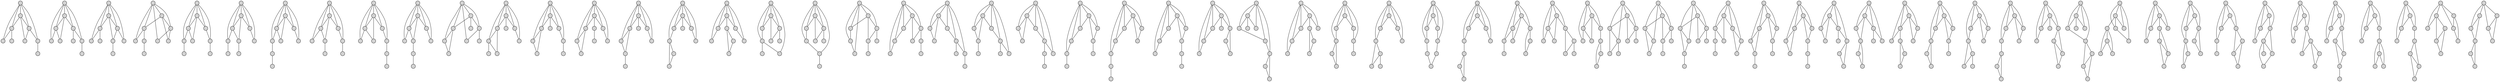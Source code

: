 graph
{
5[shape="circle",height=0.25,style="filled",label=""];
3[shape="circle",height=0.25,style="filled",label=""];
0[shape="circle",height=0.25,style="filled",label=""];
1[shape="circle",height=0.25,style="filled",label=""];
2[shape="circle",height=0.25,style="filled",label=""];
4[shape="circle",height=0.25,style="filled",label=""];
6[shape="circle",height=0.25,style="filled",label=""];
7[shape="circle",height=0.25,style="filled",label=""];
8[shape="circle",height=0.25,style="filled",label=""];

9[shape="circle",height=0.25,style="filled",label=""];
10[shape="circle",height=0.25,style="filled",label=""];
11[shape="circle",height=0.25,style="filled",label=""];
12[shape="circle",height=0.25,style="filled",label=""];
13[shape="circle",height=0.25,style="filled",label=""];
14[shape="circle",height=0.25,style="filled",label=""];
15[shape="circle",height=0.25,style="filled",label=""];
16[shape="circle",height=0.25,style="filled",label=""];
17[shape="circle",height=0.25,style="filled",label=""];

23[shape="circle",height=0.25,style="filled",label=""];
18[shape="circle",height=0.25,style="filled",label=""];
19[shape="circle",height=0.25,style="filled",label=""];
20[shape="circle",height=0.25,style="filled",label=""];
21[shape="circle",height=0.25,style="filled",label=""];
22[shape="circle",height=0.25,style="filled",label=""];
24[shape="circle",height=0.25,style="filled",label=""];
25[shape="circle",height=0.25,style="filled",label=""];
26[shape="circle",height=0.25,style="filled",label=""];

34[shape="circle",height=0.25,style="filled",label=""];
35[shape="circle",height=0.25,style="filled",label=""];
27[shape="circle",height=0.25,style="filled",label=""];
28[shape="circle",height=0.25,style="filled",label=""];
29[shape="circle",height=0.25,style="filled",label=""];
30[shape="circle",height=0.25,style="filled",label=""];
31[shape="circle",height=0.25,style="filled",label=""];
32[shape="circle",height=0.25,style="filled",label=""];
33[shape="circle",height=0.25,style="filled",label=""];

36[shape="circle",height=0.25,style="filled",label=""];
37[shape="circle",height=0.25,style="filled",label=""];
38[shape="circle",height=0.25,style="filled",label=""];
39[shape="circle",height=0.25,style="filled",label=""];
40[shape="circle",height=0.25,style="filled",label=""];
41[shape="circle",height=0.25,style="filled",label=""];
42[shape="circle",height=0.25,style="filled",label=""];
43[shape="circle",height=0.25,style="filled",label=""];
44[shape="circle",height=0.25,style="filled",label=""];

45[shape="circle",height=0.25,style="filled",label=""];
46[shape="circle",height=0.25,style="filled",label=""];
47[shape="circle",height=0.25,style="filled",label=""];
48[shape="circle",height=0.25,style="filled",label=""];
49[shape="circle",height=0.25,style="filled",label=""];
50[shape="circle",height=0.25,style="filled",label=""];
51[shape="circle",height=0.25,style="filled",label=""];
52[shape="circle",height=0.25,style="filled",label=""];
53[shape="circle",height=0.25,style="filled",label=""];

54[shape="circle",height=0.25,style="filled",label=""];
55[shape="circle",height=0.25,style="filled",label=""];
56[shape="circle",height=0.25,style="filled",label=""];
57[shape="circle",height=0.25,style="filled",label=""];
58[shape="circle",height=0.25,style="filled",label=""];
59[shape="circle",height=0.25,style="filled",label=""];
60[shape="circle",height=0.25,style="filled",label=""];
61[shape="circle",height=0.25,style="filled",label=""];
62[shape="circle",height=0.25,style="filled",label=""];

63[shape="circle",height=0.25,style="filled",label=""];
64[shape="circle",height=0.25,style="filled",label=""];
65[shape="circle",height=0.25,style="filled",label=""];
66[shape="circle",height=0.25,style="filled",label=""];
67[shape="circle",height=0.25,style="filled",label=""];
68[shape="circle",height=0.25,style="filled",label=""];
69[shape="circle",height=0.25,style="filled",label=""];
70[shape="circle",height=0.25,style="filled",label=""];
71[shape="circle",height=0.25,style="filled",label=""];

72[shape="circle",height=0.25,style="filled",label=""];
73[shape="circle",height=0.25,style="filled",label=""];
74[shape="circle",height=0.25,style="filled",label=""];
75[shape="circle",height=0.25,style="filled",label=""];
76[shape="circle",height=0.25,style="filled",label=""];
77[shape="circle",height=0.25,style="filled",label=""];
78[shape="circle",height=0.25,style="filled",label=""];
79[shape="circle",height=0.25,style="filled",label=""];
80[shape="circle",height=0.25,style="filled",label=""];

85[shape="circle",height=0.25,style="filled",label=""];
81[shape="circle",height=0.25,style="filled",label=""];
82[shape="circle",height=0.25,style="filled",label=""];
83[shape="circle",height=0.25,style="filled",label=""];
84[shape="circle",height=0.25,style="filled",label=""];
86[shape="circle",height=0.25,style="filled",label=""];
87[shape="circle",height=0.25,style="filled",label=""];
88[shape="circle",height=0.25,style="filled",label=""];
89[shape="circle",height=0.25,style="filled",label=""];

90[shape="circle",height=0.25,style="filled",label=""];
91[shape="circle",height=0.25,style="filled",label=""];
92[shape="circle",height=0.25,style="filled",label=""];
93[shape="circle",height=0.25,style="filled",label=""];
94[shape="circle",height=0.25,style="filled",label=""];
95[shape="circle",height=0.25,style="filled",label=""];
96[shape="circle",height=0.25,style="filled",label=""];
97[shape="circle",height=0.25,style="filled",label=""];
98[shape="circle",height=0.25,style="filled",label=""];

106[shape="circle",height=0.25,style="filled",label=""];
99[shape="circle",height=0.25,style="filled",label=""];
100[shape="circle",height=0.25,style="filled",label=""];
101[shape="circle",height=0.25,style="filled",label=""];
102[shape="circle",height=0.25,style="filled",label=""];
103[shape="circle",height=0.25,style="filled",label=""];
104[shape="circle",height=0.25,style="filled",label=""];
105[shape="circle",height=0.25,style="filled",label=""];
107[shape="circle",height=0.25,style="filled",label=""];

108[shape="circle",height=0.25,style="filled",label=""];
109[shape="circle",height=0.25,style="filled",label=""];
110[shape="circle",height=0.25,style="filled",label=""];
111[shape="circle",height=0.25,style="filled",label=""];
112[shape="circle",height=0.25,style="filled",label=""];
113[shape="circle",height=0.25,style="filled",label=""];
114[shape="circle",height=0.25,style="filled",label=""];
115[shape="circle",height=0.25,style="filled",label=""];
116[shape="circle",height=0.25,style="filled",label=""];

117[shape="circle",height=0.25,style="filled",label=""];
118[shape="circle",height=0.25,style="filled",label=""];
119[shape="circle",height=0.25,style="filled",label=""];
120[shape="circle",height=0.25,style="filled",label=""];
121[shape="circle",height=0.25,style="filled",label=""];
122[shape="circle",height=0.25,style="filled",label=""];
123[shape="circle",height=0.25,style="filled",label=""];
124[shape="circle",height=0.25,style="filled",label=""];
125[shape="circle",height=0.25,style="filled",label=""];

126[shape="circle",height=0.25,style="filled",label=""];
127[shape="circle",height=0.25,style="filled",label=""];
128[shape="circle",height=0.25,style="filled",label=""];
129[shape="circle",height=0.25,style="filled",label=""];
130[shape="circle",height=0.25,style="filled",label=""];
131[shape="circle",height=0.25,style="filled",label=""];
132[shape="circle",height=0.25,style="filled",label=""];
133[shape="circle",height=0.25,style="filled",label=""];
134[shape="circle",height=0.25,style="filled",label=""];

135[shape="circle",height=0.25,style="filled",label=""];
136[shape="circle",height=0.25,style="filled",label=""];
137[shape="circle",height=0.25,style="filled",label=""];
138[shape="circle",height=0.25,style="filled",label=""];
139[shape="circle",height=0.25,style="filled",label=""];
140[shape="circle",height=0.25,style="filled",label=""];
141[shape="circle",height=0.25,style="filled",label=""];
142[shape="circle",height=0.25,style="filled",label=""];
143[shape="circle",height=0.25,style="filled",label=""];

144[shape="circle",height=0.25,style="filled",label=""];
145[shape="circle",height=0.25,style="filled",label=""];
146[shape="circle",height=0.25,style="filled",label=""];
147[shape="circle",height=0.25,style="filled",label=""];
148[shape="circle",height=0.25,style="filled",label=""];
149[shape="circle",height=0.25,style="filled",label=""];
150[shape="circle",height=0.25,style="filled",label=""];
151[shape="circle",height=0.25,style="filled",label=""];
152[shape="circle",height=0.25,style="filled",label=""];

153[shape="circle",height=0.25,style="filled",label=""];
154[shape="circle",height=0.25,style="filled",label=""];
155[shape="circle",height=0.25,style="filled",label=""];
156[shape="circle",height=0.25,style="filled",label=""];
157[shape="circle",height=0.25,style="filled",label=""];
158[shape="circle",height=0.25,style="filled",label=""];
159[shape="circle",height=0.25,style="filled",label=""];
160[shape="circle",height=0.25,style="filled",label=""];
161[shape="circle",height=0.25,style="filled",label=""];

166[shape="circle",height=0.25,style="filled",label=""];
163[shape="circle",height=0.25,style="filled",label=""];
164[shape="circle",height=0.25,style="filled",label=""];
162[shape="circle",height=0.25,style="filled",label=""];
165[shape="circle",height=0.25,style="filled",label=""];
167[shape="circle",height=0.25,style="filled",label=""];
168[shape="circle",height=0.25,style="filled",label=""];
169[shape="circle",height=0.25,style="filled",label=""];
170[shape="circle",height=0.25,style="filled",label=""];

175[shape="circle",height=0.25,style="filled",label=""];
176[shape="circle",height=0.25,style="filled",label=""];
173[shape="circle",height=0.25,style="filled",label=""];
172[shape="circle",height=0.25,style="filled",label=""];
171[shape="circle",height=0.25,style="filled",label=""];
174[shape="circle",height=0.25,style="filled",label=""];
177[shape="circle",height=0.25,style="filled",label=""];
178[shape="circle",height=0.25,style="filled",label=""];
179[shape="circle",height=0.25,style="filled",label=""];

185[shape="circle",height=0.25,style="filled",label=""];
183[shape="circle",height=0.25,style="filled",label=""];
186[shape="circle",height=0.25,style="filled",label=""];
180[shape="circle",height=0.25,style="filled",label=""];
181[shape="circle",height=0.25,style="filled",label=""];
182[shape="circle",height=0.25,style="filled",label=""];
184[shape="circle",height=0.25,style="filled",label=""];
187[shape="circle",height=0.25,style="filled",label=""];
188[shape="circle",height=0.25,style="filled",label=""];

197[shape="circle",height=0.25,style="filled",label=""];
191[shape="circle",height=0.25,style="filled",label=""];
189[shape="circle",height=0.25,style="filled",label=""];
192[shape="circle",height=0.25,style="filled",label=""];
190[shape="circle",height=0.25,style="filled",label=""];
193[shape="circle",height=0.25,style="filled",label=""];
194[shape="circle",height=0.25,style="filled",label=""];
195[shape="circle",height=0.25,style="filled",label=""];
196[shape="circle",height=0.25,style="filled",label=""];

198[shape="circle",height=0.25,style="filled",label=""];
199[shape="circle",height=0.25,style="filled",label=""];
200[shape="circle",height=0.25,style="filled",label=""];
201[shape="circle",height=0.25,style="filled",label=""];
202[shape="circle",height=0.25,style="filled",label=""];
203[shape="circle",height=0.25,style="filled",label=""];
204[shape="circle",height=0.25,style="filled",label=""];
205[shape="circle",height=0.25,style="filled",label=""];
206[shape="circle",height=0.25,style="filled",label=""];

207[shape="circle",height=0.25,style="filled",label=""];
208[shape="circle",height=0.25,style="filled",label=""];
209[shape="circle",height=0.25,style="filled",label=""];
210[shape="circle",height=0.25,style="filled",label=""];
211[shape="circle",height=0.25,style="filled",label=""];
212[shape="circle",height=0.25,style="filled",label=""];
213[shape="circle",height=0.25,style="filled",label=""];
214[shape="circle",height=0.25,style="filled",label=""];
215[shape="circle",height=0.25,style="filled",label=""];

216[shape="circle",height=0.25,style="filled",label=""];
217[shape="circle",height=0.25,style="filled",label=""];
218[shape="circle",height=0.25,style="filled",label=""];
219[shape="circle",height=0.25,style="filled",label=""];
220[shape="circle",height=0.25,style="filled",label=""];
221[shape="circle",height=0.25,style="filled",label=""];
222[shape="circle",height=0.25,style="filled",label=""];
223[shape="circle",height=0.25,style="filled",label=""];
224[shape="circle",height=0.25,style="filled",label=""];

225[shape="circle",height=0.25,style="filled",label=""];
226[shape="circle",height=0.25,style="filled",label=""];
227[shape="circle",height=0.25,style="filled",label=""];
228[shape="circle",height=0.25,style="filled",label=""];
229[shape="circle",height=0.25,style="filled",label=""];
230[shape="circle",height=0.25,style="filled",label=""];
231[shape="circle",height=0.25,style="filled",label=""];
232[shape="circle",height=0.25,style="filled",label=""];
233[shape="circle",height=0.25,style="filled",label=""];

239[shape="circle",height=0.25,style="filled",label=""];
238[shape="circle",height=0.25,style="filled",label=""];
236[shape="circle",height=0.25,style="filled",label=""];
234[shape="circle",height=0.25,style="filled",label=""];
235[shape="circle",height=0.25,style="filled",label=""];
237[shape="circle",height=0.25,style="filled",label=""];
240[shape="circle",height=0.25,style="filled",label=""];
241[shape="circle",height=0.25,style="filled",label=""];
242[shape="circle",height=0.25,style="filled",label=""];

248[shape="circle",height=0.25,style="filled",label=""];
245[shape="circle",height=0.25,style="filled",label=""];
247[shape="circle",height=0.25,style="filled",label=""];
243[shape="circle",height=0.25,style="filled",label=""];
244[shape="circle",height=0.25,style="filled",label=""];
246[shape="circle",height=0.25,style="filled",label=""];
249[shape="circle",height=0.25,style="filled",label=""];
250[shape="circle",height=0.25,style="filled",label=""];
251[shape="circle",height=0.25,style="filled",label=""];

252[shape="circle",height=0.25,style="filled",label=""];
253[shape="circle",height=0.25,style="filled",label=""];
254[shape="circle",height=0.25,style="filled",label=""];
255[shape="circle",height=0.25,style="filled",label=""];
256[shape="circle",height=0.25,style="filled",label=""];
257[shape="circle",height=0.25,style="filled",label=""];
258[shape="circle",height=0.25,style="filled",label=""];
259[shape="circle",height=0.25,style="filled",label=""];
260[shape="circle",height=0.25,style="filled",label=""];

261[shape="circle",height=0.25,style="filled",label=""];
262[shape="circle",height=0.25,style="filled",label=""];
263[shape="circle",height=0.25,style="filled",label=""];
264[shape="circle",height=0.25,style="filled",label=""];
265[shape="circle",height=0.25,style="filled",label=""];
266[shape="circle",height=0.25,style="filled",label=""];
267[shape="circle",height=0.25,style="filled",label=""];
268[shape="circle",height=0.25,style="filled",label=""];
269[shape="circle",height=0.25,style="filled",label=""];

270[shape="circle",height=0.25,style="filled",label=""];
271[shape="circle",height=0.25,style="filled",label=""];
272[shape="circle",height=0.25,style="filled",label=""];
273[shape="circle",height=0.25,style="filled",label=""];
274[shape="circle",height=0.25,style="filled",label=""];
275[shape="circle",height=0.25,style="filled",label=""];
276[shape="circle",height=0.25,style="filled",label=""];
277[shape="circle",height=0.25,style="filled",label=""];
278[shape="circle",height=0.25,style="filled",label=""];

279[shape="circle",height=0.25,style="filled",label=""];
280[shape="circle",height=0.25,style="filled",label=""];
281[shape="circle",height=0.25,style="filled",label=""];
282[shape="circle",height=0.25,style="filled",label=""];
283[shape="circle",height=0.25,style="filled",label=""];
284[shape="circle",height=0.25,style="filled",label=""];
285[shape="circle",height=0.25,style="filled",label=""];
286[shape="circle",height=0.25,style="filled",label=""];
287[shape="circle",height=0.25,style="filled",label=""];

288[shape="circle",height=0.25,style="filled",label=""];
289[shape="circle",height=0.25,style="filled",label=""];
290[shape="circle",height=0.25,style="filled",label=""];
291[shape="circle",height=0.25,style="filled",label=""];
292[shape="circle",height=0.25,style="filled",label=""];
293[shape="circle",height=0.25,style="filled",label=""];
294[shape="circle",height=0.25,style="filled",label=""];
295[shape="circle",height=0.25,style="filled",label=""];
296[shape="circle",height=0.25,style="filled",label=""];

297[shape="circle",height=0.25,style="filled",label=""];
298[shape="circle",height=0.25,style="filled",label=""];
299[shape="circle",height=0.25,style="filled",label=""];
300[shape="circle",height=0.25,style="filled",label=""];
301[shape="circle",height=0.25,style="filled",label=""];
302[shape="circle",height=0.25,style="filled",label=""];
303[shape="circle",height=0.25,style="filled",label=""];
304[shape="circle",height=0.25,style="filled",label=""];
305[shape="circle",height=0.25,style="filled",label=""];

306[shape="circle",height=0.25,style="filled",label=""];
307[shape="circle",height=0.25,style="filled",label=""];
308[shape="circle",height=0.25,style="filled",label=""];
309[shape="circle",height=0.25,style="filled",label=""];
310[shape="circle",height=0.25,style="filled",label=""];
311[shape="circle",height=0.25,style="filled",label=""];
312[shape="circle",height=0.25,style="filled",label=""];
313[shape="circle",height=0.25,style="filled",label=""];
314[shape="circle",height=0.25,style="filled",label=""];

316[shape="circle",height=0.25,style="filled",label=""];
317[shape="circle",height=0.25,style="filled",label=""];
318[shape="circle",height=0.25,style="filled",label=""];
319[shape="circle",height=0.25,style="filled",label=""];
315[shape="circle",height=0.25,style="filled",label=""];
320[shape="circle",height=0.25,style="filled",label=""];
321[shape="circle",height=0.25,style="filled",label=""];
322[shape="circle",height=0.25,style="filled",label=""];
323[shape="circle",height=0.25,style="filled",label=""];

325[shape="circle",height=0.25,style="filled",label=""];
326[shape="circle",height=0.25,style="filled",label=""];
327[shape="circle",height=0.25,style="filled",label=""];
324[shape="circle",height=0.25,style="filled",label=""];
328[shape="circle",height=0.25,style="filled",label=""];
329[shape="circle",height=0.25,style="filled",label=""];
330[shape="circle",height=0.25,style="filled",label=""];
331[shape="circle",height=0.25,style="filled",label=""];
332[shape="circle",height=0.25,style="filled",label=""];

333[shape="circle",height=0.25,style="filled",label=""];
334[shape="circle",height=0.25,style="filled",label=""];
335[shape="circle",height=0.25,style="filled",label=""];
336[shape="circle",height=0.25,style="filled",label=""];
337[shape="circle",height=0.25,style="filled",label=""];
338[shape="circle",height=0.25,style="filled",label=""];
339[shape="circle",height=0.25,style="filled",label=""];
340[shape="circle",height=0.25,style="filled",label=""];
341[shape="circle",height=0.25,style="filled",label=""];

342[shape="circle",height=0.25,style="filled",label=""];
343[shape="circle",height=0.25,style="filled",label=""];
344[shape="circle",height=0.25,style="filled",label=""];
345[shape="circle",height=0.25,style="filled",label=""];
346[shape="circle",height=0.25,style="filled",label=""];
347[shape="circle",height=0.25,style="filled",label=""];
348[shape="circle",height=0.25,style="filled",label=""];
349[shape="circle",height=0.25,style="filled",label=""];
350[shape="circle",height=0.25,style="filled",label=""];

359[shape="circle",height=0.25,style="filled",label=""];
358[shape="circle",height=0.25,style="filled",label=""];
351[shape="circle",height=0.25,style="filled",label=""];
352[shape="circle",height=0.25,style="filled",label=""];
353[shape="circle",height=0.25,style="filled",label=""];
355[shape="circle",height=0.25,style="filled",label=""];
356[shape="circle",height=0.25,style="filled",label=""];
357[shape="circle",height=0.25,style="filled",label=""];
354[shape="circle",height=0.25,style="filled",label=""];

365[shape="circle",height=0.25,style="filled",label=""];
361[shape="circle",height=0.25,style="filled",label=""];
363[shape="circle",height=0.25,style="filled",label=""];
360[shape="circle",height=0.25,style="filled",label=""];
362[shape="circle",height=0.25,style="filled",label=""];
364[shape="circle",height=0.25,style="filled",label=""];
366[shape="circle",height=0.25,style="filled",label=""];
367[shape="circle",height=0.25,style="filled",label=""];
368[shape="circle",height=0.25,style="filled",label=""];

369[shape="circle",height=0.25,style="filled",label=""];
370[shape="circle",height=0.25,style="filled",label=""];
371[shape="circle",height=0.25,style="filled",label=""];
372[shape="circle",height=0.25,style="filled",label=""];
373[shape="circle",height=0.25,style="filled",label=""];
374[shape="circle",height=0.25,style="filled",label=""];
375[shape="circle",height=0.25,style="filled",label=""];
376[shape="circle",height=0.25,style="filled",label=""];
377[shape="circle",height=0.25,style="filled",label=""];

378[shape="circle",height=0.25,style="filled",label=""];
379[shape="circle",height=0.25,style="filled",label=""];
380[shape="circle",height=0.25,style="filled",label=""];
381[shape="circle",height=0.25,style="filled",label=""];
382[shape="circle",height=0.25,style="filled",label=""];
383[shape="circle",height=0.25,style="filled",label=""];
384[shape="circle",height=0.25,style="filled",label=""];
385[shape="circle",height=0.25,style="filled",label=""];
386[shape="circle",height=0.25,style="filled",label=""];

390[shape="circle",height=0.25,style="filled",label=""];
392[shape="circle",height=0.25,style="filled",label=""];
388[shape="circle",height=0.25,style="filled",label=""];
387[shape="circle",height=0.25,style="filled",label=""];
389[shape="circle",height=0.25,style="filled",label=""];
391[shape="circle",height=0.25,style="filled",label=""];
393[shape="circle",height=0.25,style="filled",label=""];
394[shape="circle",height=0.25,style="filled",label=""];
395[shape="circle",height=0.25,style="filled",label=""];

396[shape="circle",height=0.25,style="filled",label=""];
397[shape="circle",height=0.25,style="filled",label=""];
398[shape="circle",height=0.25,style="filled",label=""];
399[shape="circle",height=0.25,style="filled",label=""];
400[shape="circle",height=0.25,style="filled",label=""];
401[shape="circle",height=0.25,style="filled",label=""];
402[shape="circle",height=0.25,style="filled",label=""];
403[shape="circle",height=0.25,style="filled",label=""];
404[shape="circle",height=0.25,style="filled",label=""];

409[shape="circle",height=0.25,style="filled",label=""];
410[shape="circle",height=0.25,style="filled",label=""];
406[shape="circle",height=0.25,style="filled",label=""];
408[shape="circle",height=0.25,style="filled",label=""];
405[shape="circle",height=0.25,style="filled",label=""];
407[shape="circle",height=0.25,style="filled",label=""];
411[shape="circle",height=0.25,style="filled",label=""];
412[shape="circle",height=0.25,style="filled",label=""];
413[shape="circle",height=0.25,style="filled",label=""];

414[shape="circle",height=0.25,style="filled",label=""];
415[shape="circle",height=0.25,style="filled",label=""];
416[shape="circle",height=0.25,style="filled",label=""];
417[shape="circle",height=0.25,style="filled",label=""];
418[shape="circle",height=0.25,style="filled",label=""];
419[shape="circle",height=0.25,style="filled",label=""];
420[shape="circle",height=0.25,style="filled",label=""];
421[shape="circle",height=0.25,style="filled",label=""];
422[shape="circle",height=0.25,style="filled",label=""];

423[shape="circle",height=0.25,style="filled",label=""];
424[shape="circle",height=0.25,style="filled",label=""];
425[shape="circle",height=0.25,style="filled",label=""];
426[shape="circle",height=0.25,style="filled",label=""];
427[shape="circle",height=0.25,style="filled",label=""];
428[shape="circle",height=0.25,style="filled",label=""];
429[shape="circle",height=0.25,style="filled",label=""];
430[shape="circle",height=0.25,style="filled",label=""];
431[shape="circle",height=0.25,style="filled",label=""];

432[shape="circle",height=0.25,style="filled",label=""];
433[shape="circle",height=0.25,style="filled",label=""];
434[shape="circle",height=0.25,style="filled",label=""];
435[shape="circle",height=0.25,style="filled",label=""];
436[shape="circle",height=0.25,style="filled",label=""];
437[shape="circle",height=0.25,style="filled",label=""];
438[shape="circle",height=0.25,style="filled",label=""];
439[shape="circle",height=0.25,style="filled",label=""];
440[shape="circle",height=0.25,style="filled",label=""];

441[shape="circle",height=0.25,style="filled",label=""];
442[shape="circle",height=0.25,style="filled",label=""];
443[shape="circle",height=0.25,style="filled",label=""];
444[shape="circle",height=0.25,style="filled",label=""];
445[shape="circle",height=0.25,style="filled",label=""];
446[shape="circle",height=0.25,style="filled",label=""];
447[shape="circle",height=0.25,style="filled",label=""];
448[shape="circle",height=0.25,style="filled",label=""];
449[shape="circle",height=0.25,style="filled",label=""];

450[shape="circle",height=0.25,style="filled",label=""];
451[shape="circle",height=0.25,style="filled",label=""];
452[shape="circle",height=0.25,style="filled",label=""];
453[shape="circle",height=0.25,style="filled",label=""];
454[shape="circle",height=0.25,style="filled",label=""];
455[shape="circle",height=0.25,style="filled",label=""];
456[shape="circle",height=0.25,style="filled",label=""];
457[shape="circle",height=0.25,style="filled",label=""];
458[shape="circle",height=0.25,style="filled",label=""];

467[shape="circle",height=0.25,style="filled",label=""];
465[shape="circle",height=0.25,style="filled",label=""];
459[shape="circle",height=0.25,style="filled",label=""];
460[shape="circle",height=0.25,style="filled",label=""];
461[shape="circle",height=0.25,style="filled",label=""];
462[shape="circle",height=0.25,style="filled",label=""];
463[shape="circle",height=0.25,style="filled",label=""];
464[shape="circle",height=0.25,style="filled",label=""];
466[shape="circle",height=0.25,style="filled",label=""];

468[shape="circle",height=0.25,style="filled",label=""];
469[shape="circle",height=0.25,style="filled",label=""];
470[shape="circle",height=0.25,style="filled",label=""];
471[shape="circle",height=0.25,style="filled",label=""];
472[shape="circle",height=0.25,style="filled",label=""];
473[shape="circle",height=0.25,style="filled",label=""];
474[shape="circle",height=0.25,style="filled",label=""];
475[shape="circle",height=0.25,style="filled",label=""];
476[shape="circle",height=0.25,style="filled",label=""];

479[shape="circle",height=0.25,style="filled",label=""];
477[shape="circle",height=0.25,style="filled",label=""];
478[shape="circle",height=0.25,style="filled",label=""];
480[shape="circle",height=0.25,style="filled",label=""];
481[shape="circle",height=0.25,style="filled",label=""];
482[shape="circle",height=0.25,style="filled",label=""];
483[shape="circle",height=0.25,style="filled",label=""];
484[shape="circle",height=0.25,style="filled",label=""];
485[shape="circle",height=0.25,style="filled",label=""];

488[shape="circle",height=0.25,style="filled",label=""];
487[shape="circle",height=0.25,style="filled",label=""];
486[shape="circle",height=0.25,style="filled",label=""];
489[shape="circle",height=0.25,style="filled",label=""];
490[shape="circle",height=0.25,style="filled",label=""];
491[shape="circle",height=0.25,style="filled",label=""];
492[shape="circle",height=0.25,style="filled",label=""];
493[shape="circle",height=0.25,style="filled",label=""];
494[shape="circle",height=0.25,style="filled",label=""];

495[shape="circle",height=0.25,style="filled",label=""];
496[shape="circle",height=0.25,style="filled",label=""];
497[shape="circle",height=0.25,style="filled",label=""];
498[shape="circle",height=0.25,style="filled",label=""];
499[shape="circle",height=0.25,style="filled",label=""];
502[shape="circle",height=0.25,style="filled",label=""];
500[shape="circle",height=0.25,style="filled",label=""];
501[shape="circle",height=0.25,style="filled",label=""];
503[shape="circle",height=0.25,style="filled",label=""];

504[shape="circle",height=0.25,style="filled",label=""];
505[shape="circle",height=0.25,style="filled",label=""];
506[shape="circle",height=0.25,style="filled",label=""];
507[shape="circle",height=0.25,style="filled",label=""];
508[shape="circle",height=0.25,style="filled",label=""];
509[shape="circle",height=0.25,style="filled",label=""];
510[shape="circle",height=0.25,style="filled",label=""];
511[shape="circle",height=0.25,style="filled",label=""];
512[shape="circle",height=0.25,style="filled",label=""];

513[shape="circle",height=0.25,style="filled",label=""];
514[shape="circle",height=0.25,style="filled",label=""];
515[shape="circle",height=0.25,style="filled",label=""];
516[shape="circle",height=0.25,style="filled",label=""];
517[shape="circle",height=0.25,style="filled",label=""];
518[shape="circle",height=0.25,style="filled",label=""];
519[shape="circle",height=0.25,style="filled",label=""];
520[shape="circle",height=0.25,style="filled",label=""];
521[shape="circle",height=0.25,style="filled",label=""];

522[shape="circle",height=0.25,style="filled",label=""];
523[shape="circle",height=0.25,style="filled",label=""];
524[shape="circle",height=0.25,style="filled",label=""];
525[shape="circle",height=0.25,style="filled",label=""];
526[shape="circle",height=0.25,style="filled",label=""];
529[shape="circle",height=0.25,style="filled",label=""];
527[shape="circle",height=0.25,style="filled",label=""];
528[shape="circle",height=0.25,style="filled",label=""];
530[shape="circle",height=0.25,style="filled",label=""];

531[shape="circle",height=0.25,style="filled",label=""];
532[shape="circle",height=0.25,style="filled",label=""];
533[shape="circle",height=0.25,style="filled",label=""];
534[shape="circle",height=0.25,style="filled",label=""];
535[shape="circle",height=0.25,style="filled",label=""];
536[shape="circle",height=0.25,style="filled",label=""];
537[shape="circle",height=0.25,style="filled",label=""];
538[shape="circle",height=0.25,style="filled",label=""];
539[shape="circle",height=0.25,style="filled",label=""];

540[shape="circle",height=0.25,style="filled",label=""];
541[shape="circle",height=0.25,style="filled",label=""];
542[shape="circle",height=0.25,style="filled",label=""];
543[shape="circle",height=0.25,style="filled",label=""];
544[shape="circle",height=0.25,style="filled",label=""];
545[shape="circle",height=0.25,style="filled",label=""];
546[shape="circle",height=0.25,style="filled",label=""];
547[shape="circle",height=0.25,style="filled",label=""];
548[shape="circle",height=0.25,style="filled",label=""];

549[shape="circle",height=0.25,style="filled",label=""];
550[shape="circle",height=0.25,style="filled",label=""];
551[shape="circle",height=0.25,style="filled",label=""];
552[shape="circle",height=0.25,style="filled",label=""];
553[shape="circle",height=0.25,style="filled",label=""];
554[shape="circle",height=0.25,style="filled",label=""];
555[shape="circle",height=0.25,style="filled",label=""];
556[shape="circle",height=0.25,style="filled",label=""];
557[shape="circle",height=0.25,style="filled",label=""];

0--1;0--2;0--3;0--4;0--5;1--2;1--3;1--6;2--4;2--6;3--5;3--7;4--8;9--10;9--11;9--12;9--13;9--14;10--11;10--12;10--15;11--13;11--15;12--14;12--16;14--17;18--19;18--20;18--21;18--22;18--23;19--20;19--21;19--24;20--22;20--24;21--23;21--25;24--26;27--28;27--29;27--30;27--31;27--32;28--29;28--30;28--33;29--31;29--33;30--32;30--34;34--35;36--37;36--38;36--39;36--40;36--41;37--38;37--39;37--42;38--40;38--42;39--41;40--43;41--44;45--46;45--47;45--48;45--49;45--50;46--47;46--48;46--51;47--49;47--51;48--50;49--52;51--53;54--55;54--56;54--57;54--58;54--59;55--56;55--57;55--60;56--58;56--60;57--59;58--61;61--62;63--64;63--65;63--66;63--67;63--68;64--65;64--66;64--69;65--67;65--69;66--68;68--70;69--71;72--73;72--74;72--75;72--76;72--77;73--74;73--75;73--78;74--76;74--78;75--77;77--79;79--80;81--82;81--83;81--84;81--85;81--86;82--83;82--84;82--87;83--85;83--87;84--86;87--88;88--89;90--91;90--92;90--93;90--94;90--95;91--92;91--93;91--96;92--94;92--97;93--95;93--98;94--97;99--100;99--101;99--102;99--103;99--104;100--101;100--102;100--105;101--103;101--106;102--104;103--106;103--107;108--109;108--110;108--111;108--112;108--113;109--110;109--111;109--114;110--112;110--115;111--113;112--115;113--116;117--118;117--119;117--120;117--121;117--122;118--119;118--120;118--123;119--121;119--124;120--122;121--124;123--125;126--127;126--128;126--129;126--130;126--131;127--128;127--129;127--132;128--130;128--133;129--131;130--133;133--134;135--136;135--137;135--138;135--139;135--140;136--137;136--138;136--141;137--139;138--140;139--142;139--143;142--143;144--145;144--146;144--147;144--148;144--149;145--146;145--147;145--150;146--148;147--149;150--151;150--152;151--152;153--154;153--155;153--156;153--157;153--158;154--155;154--156;154--159;155--157;156--159;156--160;157--158;157--161;162--163;162--164;162--165;162--166;162--167;163--164;163--165;163--168;164--166;165--168;165--169;166--167;167--170;171--172;171--173;171--174;171--175;171--176;172--173;172--174;172--177;173--175;174--177;174--178;175--176;177--179;180--181;180--182;180--183;180--184;180--185;181--182;181--183;181--186;182--184;183--186;183--187;184--185;187--188;189--190;189--191;189--192;189--193;189--194;190--191;190--192;190--195;191--193;192--195;193--194;193--196;194--197;198--199;198--200;198--201;198--202;198--203;199--200;199--201;199--204;200--202;201--204;202--203;202--205;204--206;207--208;207--209;207--210;207--211;207--212;208--209;208--210;208--213;209--211;210--213;211--212;211--214;214--215;216--217;216--218;216--219;216--220;216--221;217--218;217--219;217--222;218--220;219--222;220--221;221--223;222--224;225--226;225--227;225--228;225--229;225--230;226--227;226--228;226--231;227--229;228--231;229--230;230--232;232--233;234--235;234--236;234--237;234--238;234--239;235--236;235--237;235--240;236--238;237--240;238--239;240--241;241--242;243--244;243--245;243--246;243--247;243--248;244--245;244--246;244--249;245--247;246--250;246--251;247--248;250--251;252--253;252--254;252--255;252--256;252--257;253--254;253--255;253--258;254--256;256--257;257--259;257--260;259--260;261--262;261--263;261--264;261--265;261--266;262--263;262--264;262--267;263--265;265--266;267--268;267--269;268--269;270--271;270--272;270--273;270--274;270--275;271--272;271--273;272--274;273--275;274--276;274--277;275--278;276--277;279--280;279--281;279--282;279--283;279--284;280--281;280--282;281--283;282--284;283--285;283--286;285--286;285--287;288--289;288--290;288--291;288--292;288--293;289--290;289--291;290--292;291--293;292--294;293--295;294--296;295--296;297--298;297--299;297--300;297--301;297--302;298--299;298--300;299--301;300--302;301--303;303--304;303--305;304--305;306--307;306--308;306--309;306--310;307--308;307--309;307--311;308--310;308--311;309--312;309--313;310--314;312--313;315--316;315--317;315--318;315--319;316--317;316--318;316--320;317--319;317--320;318--321;318--322;321--322;321--323;324--325;324--326;324--327;324--328;325--326;325--327;325--329;326--328;326--329;327--330;330--331;330--332;331--332;333--334;333--335;333--336;333--337;334--335;334--336;334--338;335--337;335--339;336--338;336--340;337--339;337--341;342--343;342--344;342--345;342--346;343--344;343--345;343--347;344--346;344--348;345--347;345--349;346--348;347--350;351--352;351--353;351--354;351--355;352--353;352--354;352--356;353--355;353--357;354--356;354--358;355--357;357--359;360--361;360--362;360--363;360--364;361--362;361--363;361--365;362--364;362--366;363--365;363--367;364--366;367--368;369--370;369--371;369--372;369--373;370--371;370--372;370--374;371--373;371--375;372--374;373--375;374--376;375--377;378--379;378--380;378--381;378--382;379--380;379--381;379--383;380--382;380--384;381--383;382--384;383--385;385--386;387--388;387--389;387--390;387--391;388--389;388--390;388--392;389--391;389--393;390--392;391--394;391--395;394--395;396--397;396--398;396--399;396--400;397--398;397--399;397--401;398--400;398--402;399--401;401--403;401--404;403--404;405--406;405--407;405--408;405--409;406--407;406--408;406--410;407--409;407--411;408--410;411--412;411--413;412--413;414--415;414--416;414--417;414--418;415--416;415--417;415--419;416--418;417--419;418--420;418--421;419--422;420--421;423--424;423--425;423--426;423--427;424--425;424--426;424--428;425--427;426--428;427--429;427--430;429--430;429--431;432--433;432--434;432--435;432--436;433--434;433--435;433--437;434--436;435--437;436--438;438--439;438--440;439--440;441--442;441--443;441--444;441--445;442--443;442--444;442--446;443--445;444--447;444--448;447--448;447--449;448--449;450--451;450--452;450--453;450--454;451--452;451--453;451--455;452--454;454--456;454--457;456--457;456--458;457--458;459--460;459--461;459--462;459--463;460--461;460--462;460--464;461--463;464--465;464--466;464--467;465--466;465--467;468--469;468--470;468--471;468--472;469--470;469--471;469--473;470--472;473--474;473--475;474--475;474--476;475--476;477--478;477--479;477--480;477--481;478--479;478--480;479--481;480--482;480--483;481--484;481--485;482--483;484--485;486--487;486--488;486--489;486--490;487--488;487--489;488--490;489--491;489--492;490--493;491--492;491--494;492--494;495--496;495--497;495--498;495--499;496--497;496--498;497--499;498--500;498--501;500--501;500--502;500--503;501--502;504--505;504--506;504--507;504--508;505--506;505--507;506--508;507--509;507--510;509--510;509--511;509--512;511--512;513--514;513--515;513--516;513--517;514--515;514--516;515--517;516--518;516--519;518--519;518--520;519--520;520--521;522--523;522--524;522--525;522--526;523--524;523--525;524--526;525--527;527--528;527--529;527--530;528--529;528--530;531--532;531--533;531--534;531--535;532--533;532--534;533--535;534--536;536--537;536--538;537--538;537--539;538--539;540--541;540--542;540--543;540--544;541--542;541--545;541--546;543--544;543--547;544--547;545--546;545--548;546--548;549--550;549--551;549--552;549--553;550--551;550--554;551--554;552--553;552--555;553--555;554--556;554--557;556--557;
}
